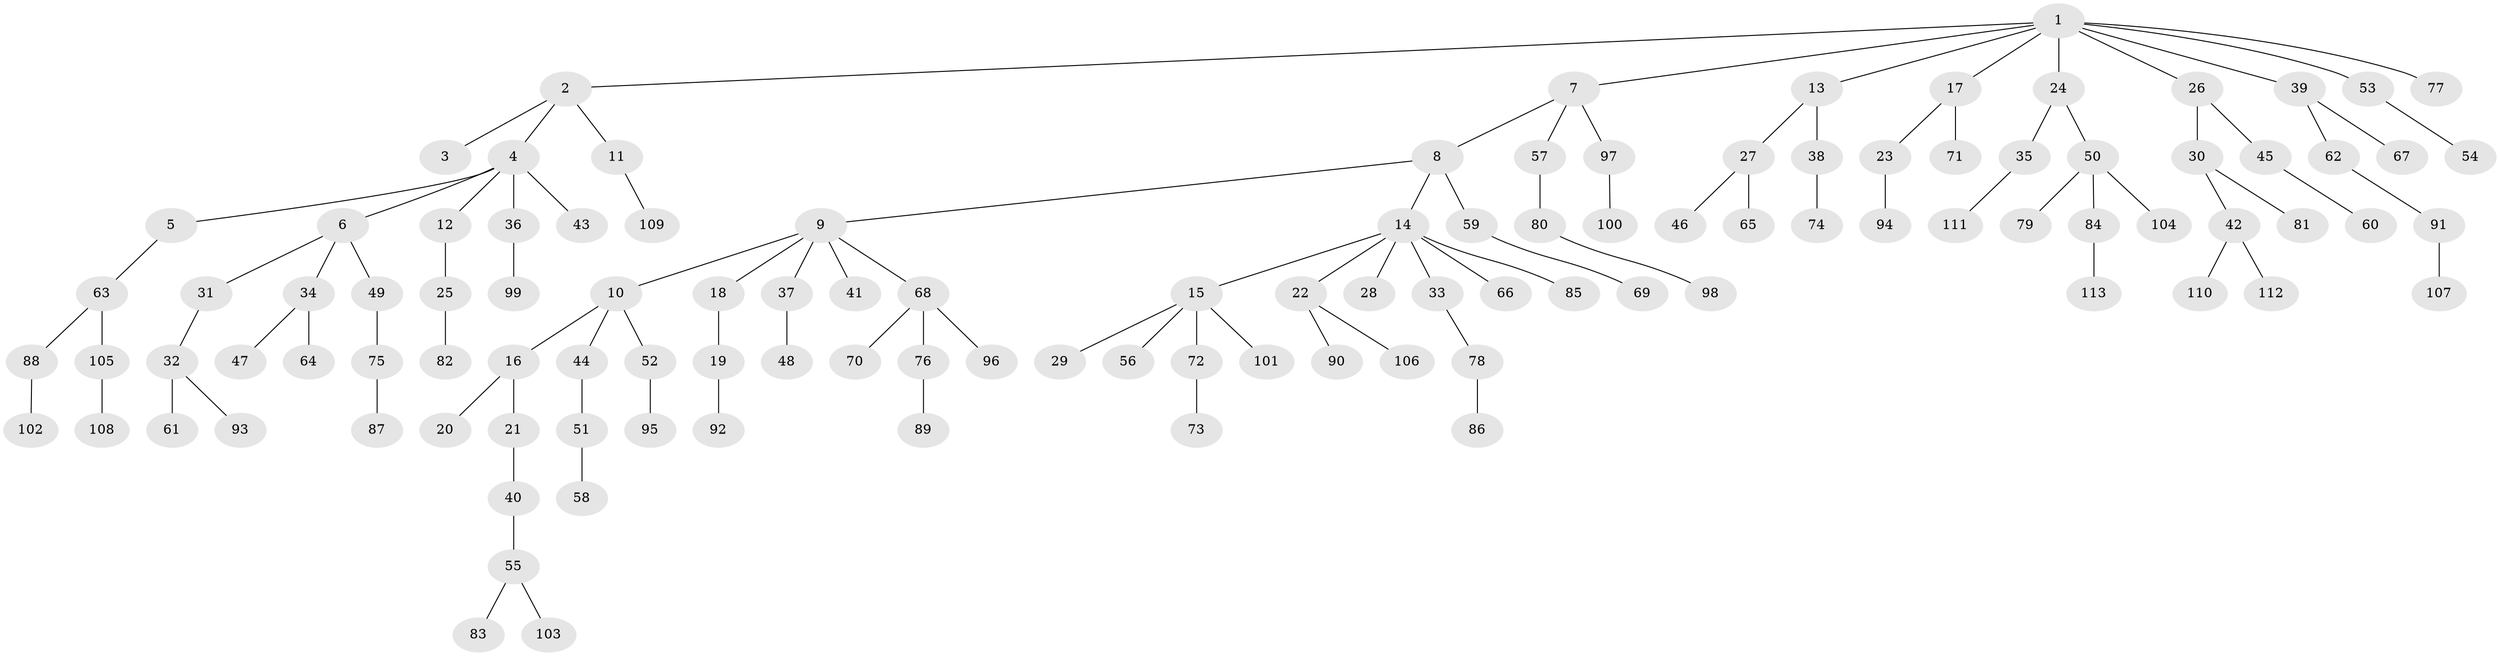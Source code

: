 // coarse degree distribution, {10: 0.013157894736842105, 4: 0.05263157894736842, 1: 0.5789473684210527, 8: 0.02631578947368421, 2: 0.23684210526315788, 6: 0.013157894736842105, 3: 0.06578947368421052, 7: 0.013157894736842105}
// Generated by graph-tools (version 1.1) at 2025/42/03/06/25 10:42:05]
// undirected, 113 vertices, 112 edges
graph export_dot {
graph [start="1"]
  node [color=gray90,style=filled];
  1;
  2;
  3;
  4;
  5;
  6;
  7;
  8;
  9;
  10;
  11;
  12;
  13;
  14;
  15;
  16;
  17;
  18;
  19;
  20;
  21;
  22;
  23;
  24;
  25;
  26;
  27;
  28;
  29;
  30;
  31;
  32;
  33;
  34;
  35;
  36;
  37;
  38;
  39;
  40;
  41;
  42;
  43;
  44;
  45;
  46;
  47;
  48;
  49;
  50;
  51;
  52;
  53;
  54;
  55;
  56;
  57;
  58;
  59;
  60;
  61;
  62;
  63;
  64;
  65;
  66;
  67;
  68;
  69;
  70;
  71;
  72;
  73;
  74;
  75;
  76;
  77;
  78;
  79;
  80;
  81;
  82;
  83;
  84;
  85;
  86;
  87;
  88;
  89;
  90;
  91;
  92;
  93;
  94;
  95;
  96;
  97;
  98;
  99;
  100;
  101;
  102;
  103;
  104;
  105;
  106;
  107;
  108;
  109;
  110;
  111;
  112;
  113;
  1 -- 2;
  1 -- 7;
  1 -- 13;
  1 -- 17;
  1 -- 24;
  1 -- 26;
  1 -- 39;
  1 -- 53;
  1 -- 77;
  2 -- 3;
  2 -- 4;
  2 -- 11;
  4 -- 5;
  4 -- 6;
  4 -- 12;
  4 -- 36;
  4 -- 43;
  5 -- 63;
  6 -- 31;
  6 -- 34;
  6 -- 49;
  7 -- 8;
  7 -- 57;
  7 -- 97;
  8 -- 9;
  8 -- 14;
  8 -- 59;
  9 -- 10;
  9 -- 18;
  9 -- 37;
  9 -- 41;
  9 -- 68;
  10 -- 16;
  10 -- 44;
  10 -- 52;
  11 -- 109;
  12 -- 25;
  13 -- 27;
  13 -- 38;
  14 -- 15;
  14 -- 22;
  14 -- 28;
  14 -- 33;
  14 -- 66;
  14 -- 85;
  15 -- 29;
  15 -- 56;
  15 -- 72;
  15 -- 101;
  16 -- 20;
  16 -- 21;
  17 -- 23;
  17 -- 71;
  18 -- 19;
  19 -- 92;
  21 -- 40;
  22 -- 90;
  22 -- 106;
  23 -- 94;
  24 -- 35;
  24 -- 50;
  25 -- 82;
  26 -- 30;
  26 -- 45;
  27 -- 46;
  27 -- 65;
  30 -- 42;
  30 -- 81;
  31 -- 32;
  32 -- 61;
  32 -- 93;
  33 -- 78;
  34 -- 47;
  34 -- 64;
  35 -- 111;
  36 -- 99;
  37 -- 48;
  38 -- 74;
  39 -- 62;
  39 -- 67;
  40 -- 55;
  42 -- 110;
  42 -- 112;
  44 -- 51;
  45 -- 60;
  49 -- 75;
  50 -- 79;
  50 -- 84;
  50 -- 104;
  51 -- 58;
  52 -- 95;
  53 -- 54;
  55 -- 83;
  55 -- 103;
  57 -- 80;
  59 -- 69;
  62 -- 91;
  63 -- 88;
  63 -- 105;
  68 -- 70;
  68 -- 76;
  68 -- 96;
  72 -- 73;
  75 -- 87;
  76 -- 89;
  78 -- 86;
  80 -- 98;
  84 -- 113;
  88 -- 102;
  91 -- 107;
  97 -- 100;
  105 -- 108;
}
